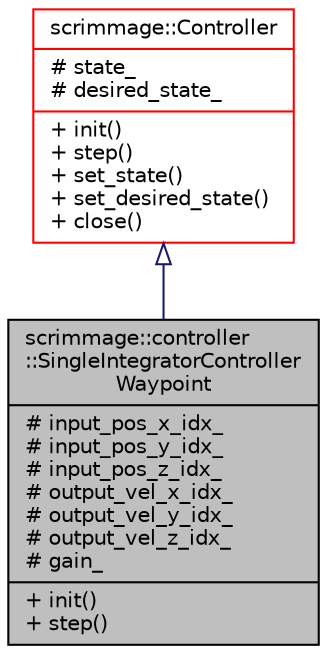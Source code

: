 digraph "scrimmage::controller::SingleIntegratorControllerWaypoint"
{
 // LATEX_PDF_SIZE
  edge [fontname="Helvetica",fontsize="10",labelfontname="Helvetica",labelfontsize="10"];
  node [fontname="Helvetica",fontsize="10",shape=record];
  Node1 [label="{scrimmage::controller\l::SingleIntegratorController\lWaypoint\n|# input_pos_x_idx_\l# input_pos_y_idx_\l# input_pos_z_idx_\l# output_vel_x_idx_\l# output_vel_y_idx_\l# output_vel_z_idx_\l# gain_\l|+ init()\l+ step()\l}",height=0.2,width=0.4,color="black", fillcolor="grey75", style="filled", fontcolor="black",tooltip=" "];
  Node2 -> Node1 [dir="back",color="midnightblue",fontsize="10",style="solid",arrowtail="onormal",fontname="Helvetica"];
  Node2 [label="{scrimmage::Controller\n|# state_\l# desired_state_\l|+ init()\l+ step()\l+ set_state()\l+ set_desired_state()\l+ close()\l}",height=0.2,width=0.4,color="red", fillcolor="white", style="filled",URL="$classscrimmage_1_1Controller.html",tooltip=" "];
}
